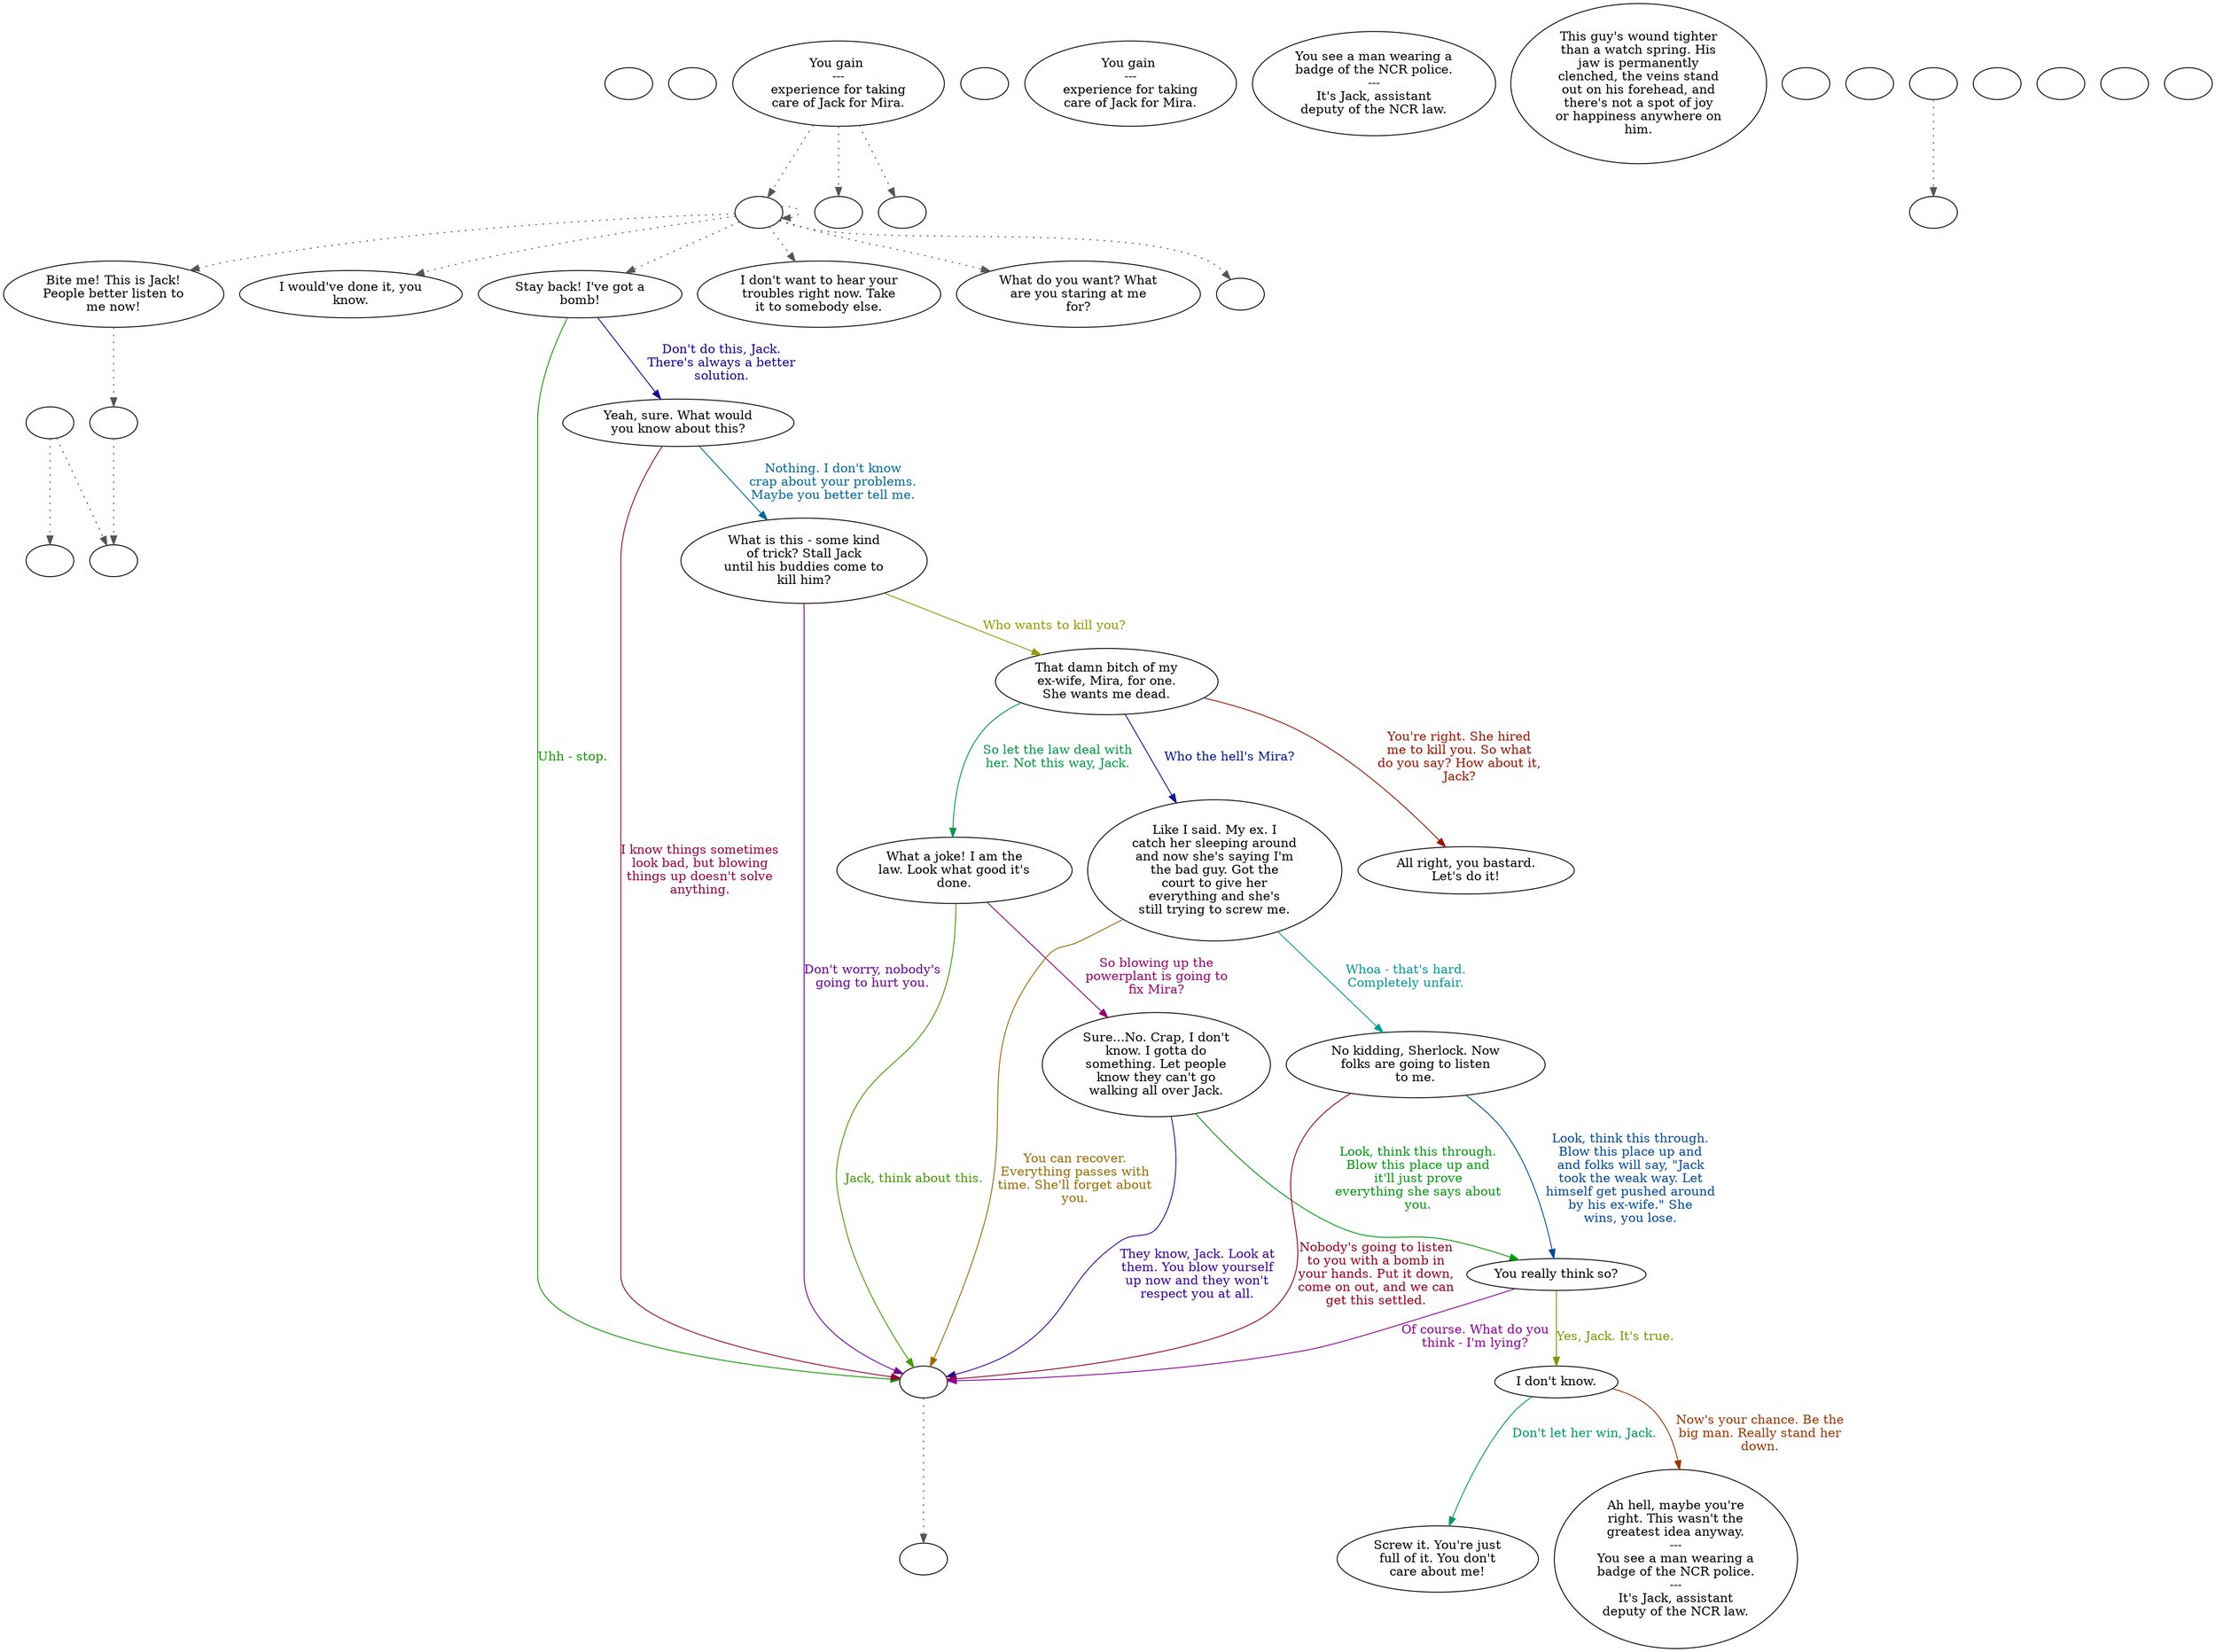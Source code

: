 digraph scofjack {
  "checkPartyMembersNearDoor" [style=filled       fillcolor="#FFFFFF"       color="#000000"]
  "checkPartyMembersNearDoor" [label=""]
  "start" [style=filled       fillcolor="#FFFFFF"       color="#000000"]
  "start" [label=""]
  "critter_p_proc" [style=filled       fillcolor="#FFFFFF"       color="#000000"]
  "critter_p_proc" -> "goCrazy" [style=dotted color="#555555"]
  "critter_p_proc" -> "KillJack" [style=dotted color="#555555"]
  "critter_p_proc" [label=""]
  "pickup_p_proc" [style=filled       fillcolor="#FFFFFF"       color="#000000"]
  "pickup_p_proc" [label=""]
  "talk_p_proc" [style=filled       fillcolor="#FFFFFF"       color="#000000"]
  "talk_p_proc" -> "Node017" [style=dotted color="#555555"]
  "talk_p_proc" -> "Node002" [style=dotted color="#555555"]
  "talk_p_proc" -> "Node004" [style=dotted color="#555555"]
  "talk_p_proc" -> "Node001" [style=dotted color="#555555"]
  "talk_p_proc" -> "Node003" [style=dotted color="#555555"]
  "talk_p_proc" -> "talk_p_proc" [style=dotted color="#555555"]
  "talk_p_proc" -> "warp_proc" [style=dotted color="#555555"]
  "talk_p_proc" [label=""]
  "destroy_p_proc" [style=filled       fillcolor="#FFFFFF"       color="#000000"]
  "destroy_p_proc" [label="You gain \n---\nexperience for taking\ncare of Jack for Mira."]
  "look_at_p_proc" [style=filled       fillcolor="#FFFFFF"       color="#000000"]
  "look_at_p_proc" [label="You see a man wearing a\nbadge of the NCR police.\n---\nIt's Jack, assistant\ndeputy of the NCR law."]
  "description_p_proc" [style=filled       fillcolor="#FFFFFF"       color="#000000"]
  "description_p_proc" [label="This guy's wound tighter\nthan a watch spring. His\njaw is permanently\nclenched, the veins stand\nout on his forehead, and\nthere's not a spot of joy\nor happiness anywhere on\nhim."]
  "use_skill_on_p_proc" [style=filled       fillcolor="#FFFFFF"       color="#000000"]
  "use_skill_on_p_proc" [label=""]
  "damage_p_proc" [style=filled       fillcolor="#FFFFFF"       color="#000000"]
  "damage_p_proc" [label=""]
  "map_enter_p_proc" [style=filled       fillcolor="#FFFFFF"       color="#000000"]
  "map_enter_p_proc" -> "checkLoadPos" [style=dotted color="#555555"]
  "map_enter_p_proc" [label=""]
  "combat_p_proc" [style=filled       fillcolor="#FFFFFF"       color="#000000"]
  "combat_p_proc" [label=""]
  "Node998" [style=filled       fillcolor="#FFFFFF"       color="#000000"]
  "Node998" [label=""]
  "Node999" [style=filled       fillcolor="#FFFFFF"       color="#000000"]
  "Node999" [label=""]
  "Node001" [style=filled       fillcolor="#FFFFFF"       color="#000000"]
  "Node001" [label="I don't want to hear your\ntroubles right now. Take\nit to somebody else."]
  "Node002" [style=filled       fillcolor="#FFFFFF"       color="#000000"]
  "Node002" -> "doExplode" [style=dotted color="#555555"]
  "Node002" [label="Bite me! This is Jack!\nPeople better listen to\nme now!"]
  "Node003" [style=filled       fillcolor="#FFFFFF"       color="#000000"]
  "Node003" [label="What do you want? What\nare you staring at me\nfor?"]
  "Node004" [style=filled       fillcolor="#FFFFFF"       color="#000000"]
  "Node004" [label="Stay back! I've got a\nbomb!"]
  "Node004" -> "Node005" [label="Don't do this, Jack.\nThere's always a better\nsolution." color="#1D0099" fontcolor="#1D0099"]
  "Node004" -> "Node002a999" [label="Uhh - stop." color="#109900" fontcolor="#109900"]
  "Node005" [style=filled       fillcolor="#FFFFFF"       color="#000000"]
  "Node005" [label="Yeah, sure. What would\nyou know about this?"]
  "Node005" -> "Node002a999" [label="I know things sometimes\nlook bad, but blowing\nthings up doesn't solve\nanything." color="#99003D" fontcolor="#99003D"]
  "Node005" -> "Node006" [label="Nothing. I don't know\ncrap about your problems.\nMaybe you better tell me." color="#006999" fontcolor="#006999"]
  "Node006" [style=filled       fillcolor="#FFFFFF"       color="#000000"]
  "Node006" [label="What is this - some kind\nof trick? Stall Jack\nuntil his buddies come to\nkill him?"]
  "Node006" -> "Node007" [label="Who wants to kill you?" color="#969900" fontcolor="#969900"]
  "Node006" -> "Node002a999" [label="Don't worry, nobody's\ngoing to hurt you." color="#6F0099" fontcolor="#6F0099"]
  "Node007" [style=filled       fillcolor="#FFFFFF"       color="#000000"]
  "Node007" [label="That damn bitch of my\nex-wife, Mira, for one.\nShe wants me dead."]
  "Node007" -> "Node009" [label="So let the law deal with\nher. Not this way, Jack." color="#009943" fontcolor="#009943"]
  "Node007" -> "Node008" [label="You're right. She hired\nme to kill you. So what\ndo you say? How about it,\nJack?" color="#991600" fontcolor="#991600"]
  "Node007" -> "Node010" [label="Who the hell's Mira?" color="#001699" fontcolor="#001699"]
  "Node008" [style=filled       fillcolor="#FFFFFF"       color="#000000"]
  "Node008" [label="All right, you bastard.\nLet's do it!"]
  "Node009" [style=filled       fillcolor="#FFFFFF"       color="#000000"]
  "Node009" [label="What a joke! I am the\nlaw. Look what good it's\ndone."]
  "Node009" -> "Node002a999" [label="Jack, think about this." color="#439900" fontcolor="#439900"]
  "Node009" -> "Node011" [label="So blowing up the\npowerplant is going to\nfix Mira?" color="#990070" fontcolor="#990070"]
  "Node010" [style=filled       fillcolor="#FFFFFF"       color="#000000"]
  "Node010" [label="Like I said. My ex. I\ncatch her sleeping around\nand now she's saying I'm\nthe bad guy. Got the\ncourt to give her\neverything and she's\nstill trying to screw me."]
  "Node010" -> "Node012" [label="Whoa - that's hard.\nCompletely unfair." color="#009996" fontcolor="#009996"]
  "Node010" -> "Node002a999" [label="You can recover.\nEverything passes with\ntime. She'll forget about\nyou." color="#996900" fontcolor="#996900"]
  "Node011" [style=filled       fillcolor="#FFFFFF"       color="#000000"]
  "Node011" [label="Sure...No. Crap, I don't\nknow. I gotta do\nsomething. Let people\nknow they can't go\nwalking all over Jack."]
  "Node011" -> "Node002a999" [label="They know, Jack. Look at\nthem. You blow yourself\nup now and they won't\nrespect you at all." color="#3C0099" fontcolor="#3C0099"]
  "Node011" -> "Node013" [label="Look, think this through.\nBlow this place up and\nit'll just prove\neverything she says about\nyou." color="#009910" fontcolor="#009910"]
  "Node012" [style=filled       fillcolor="#FFFFFF"       color="#000000"]
  "Node012" [label="No kidding, Sherlock. Now\nfolks are going to listen\nto me."]
  "Node012" -> "Node002a999" [label="Nobody's going to listen\nto you with a bomb in\nyour hands. Put it down,\ncome on out, and we can\nget this settled." color="#99001D" fontcolor="#99001D"]
  "Node012" -> "Node013" [label="Look, think this through.\nBlow this place up and\nand folks will say, \"Jack\ntook the weak way. Let\nhimself get pushed around\nby his ex-wife.\" She\nwins, you lose." color="#004A99" fontcolor="#004A99"]
  "Node013" [style=filled       fillcolor="#FFFFFF"       color="#000000"]
  "Node013" [label="You really think so?"]
  "Node013" -> "Node014" [label="Yes, Jack. It's true." color="#769900" fontcolor="#769900"]
  "Node013" -> "Node002a999" [label="Of course. What do you\nthink - I'm lying?" color="#8F0099" fontcolor="#8F0099"]
  "Node014" [style=filled       fillcolor="#FFFFFF"       color="#000000"]
  "Node014" [label="I don't know."]
  "Node014" -> "Node015" [label="Don't let her win, Jack." color="#009962" fontcolor="#009962"]
  "Node014" -> "Node016" [label="Now's your chance. Be the\nbig man. Really stand her\ndown." color="#993600" fontcolor="#993600"]
  "Node015" [style=filled       fillcolor="#FFFFFF"       color="#000000"]
  "Node015" [label="Screw it. You're just\nfull of it. You don't\ncare about me!"]
  "Node016" [style=filled       fillcolor="#FFFFFF"       color="#000000"]
  "Node016" [label="Ah hell, maybe you're\nright. This wasn't the\ngreatest idea anyway.\n---\nYou see a man wearing a\nbadge of the NCR police.\n---\nIt's Jack, assistant\ndeputy of the NCR law."]
  "Node017" [style=filled       fillcolor="#FFFFFF"       color="#000000"]
  "Node017" [label="I would've done it, you\nknow."]
  "doExplode" [style=filled       fillcolor="#FFFFFF"       color="#000000"]
  "doExplode" -> "KillJack" [style=dotted color="#555555"]
  "doExplode" [label=""]
  "warp_proc" [style=filled       fillcolor="#FFFFFF"       color="#000000"]
  "warp_proc" [label=""]
  "putDownExplosive" [style=filled       fillcolor="#FFFFFF"       color="#000000"]
  "putDownExplosive" [label=""]
  "checkLoadPos" [style=filled       fillcolor="#FFFFFF"       color="#000000"]
  "checkLoadPos" [label=""]
  "getTimeTile" [style=filled       fillcolor="#FFFFFF"       color="#000000"]
  "getTimeTile" [label=""]
  "getTimeBit" [style=filled       fillcolor="#FFFFFF"       color="#000000"]
  "getTimeBit" [label=""]
  "animateToTarget" [style=filled       fillcolor="#FFFFFF"       color="#000000"]
  "animateToTarget" [label=""]
  "goCrazy" [style=filled       fillcolor="#FFFFFF"       color="#000000"]
  "goCrazy" [label=""]
  "KillJack" [style=filled       fillcolor="#FFFFFF"       color="#000000"]
  "KillJack" [label=""]
  "timed_event_p_proc" [style=filled       fillcolor="#FFFFFF"       color="#000000"]
  "timed_event_p_proc" -> "putDownExplosive" [style=dotted color="#555555"]
  "timed_event_p_proc" -> "talk_p_proc" [style=dotted color="#555555"]
  "timed_event_p_proc" -> "animateToTarget" [style=dotted color="#555555"]
  "timed_event_p_proc" [label="You gain \n---\nexperience for taking\ncare of Jack for Mira."]
  "Node002a999" [style=filled       fillcolor="#FFFFFF"       color="#000000"]
  "Node002a999" -> "Node999" [style=dotted color="#555555"]
  "Node002a999" [label=""]
}